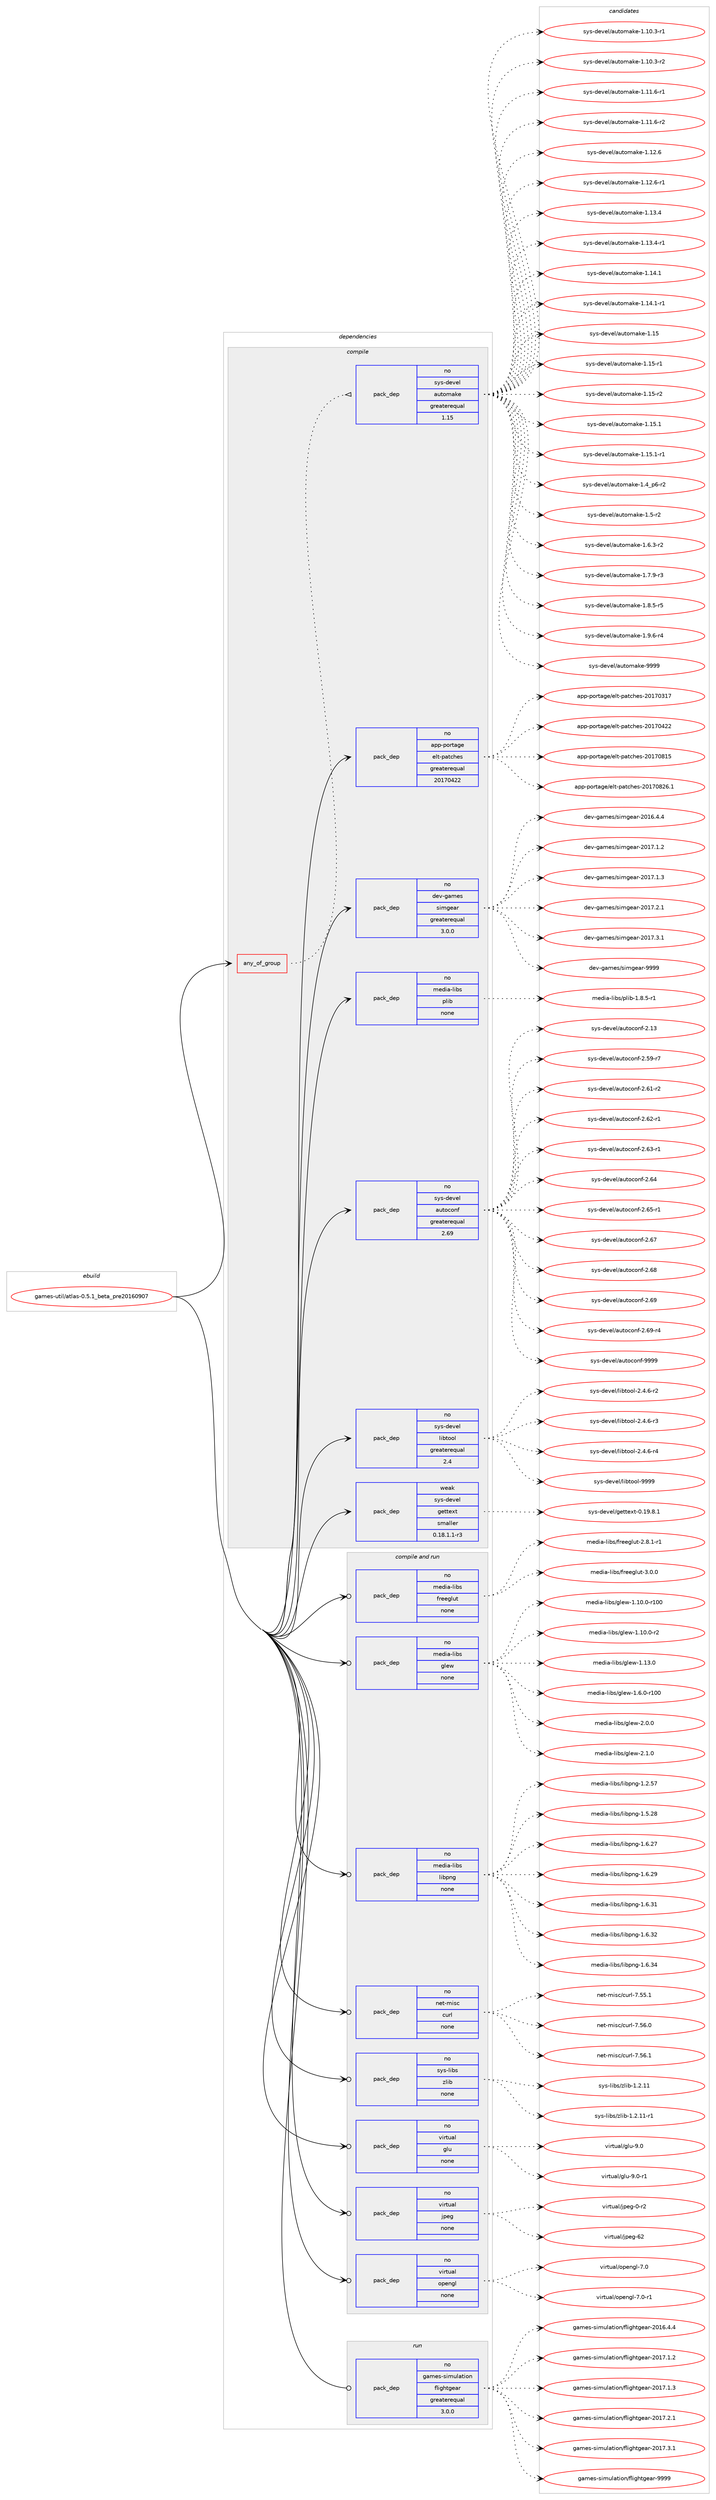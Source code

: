 digraph prolog {

# *************
# Graph options
# *************

newrank=true;
concentrate=true;
compound=true;
graph [rankdir=LR,fontname=Helvetica,fontsize=10,ranksep=1.5];#, ranksep=2.5, nodesep=0.2];
edge  [arrowhead=vee];
node  [fontname=Helvetica,fontsize=10];

# **********
# The ebuild
# **********

subgraph cluster_leftcol {
color=gray;
rank=same;
label=<<i>ebuild</i>>;
id [label="games-util/atlas-0.5.1_beta_pre20160907", color=red, width=4, href="../games-util/atlas-0.5.1_beta_pre20160907.svg"];
}

# ****************
# The dependencies
# ****************

subgraph cluster_midcol {
color=gray;
label=<<i>dependencies</i>>;
subgraph cluster_compile {
fillcolor="#eeeeee";
style=filled;
label=<<i>compile</i>>;
subgraph any4721 {
dependency305083 [label=<<TABLE BORDER="0" CELLBORDER="1" CELLSPACING="0" CELLPADDING="4"><TR><TD CELLPADDING="10">any_of_group</TD></TR></TABLE>>, shape=none, color=red];subgraph pack219055 {
dependency305084 [label=<<TABLE BORDER="0" CELLBORDER="1" CELLSPACING="0" CELLPADDING="4" WIDTH="220"><TR><TD ROWSPAN="6" CELLPADDING="30">pack_dep</TD></TR><TR><TD WIDTH="110">no</TD></TR><TR><TD>sys-devel</TD></TR><TR><TD>automake</TD></TR><TR><TD>greaterequal</TD></TR><TR><TD>1.15</TD></TR></TABLE>>, shape=none, color=blue];
}
dependency305083:e -> dependency305084:w [weight=20,style="dotted",arrowhead="oinv"];
}
id:e -> dependency305083:w [weight=20,style="solid",arrowhead="vee"];
subgraph pack219056 {
dependency305085 [label=<<TABLE BORDER="0" CELLBORDER="1" CELLSPACING="0" CELLPADDING="4" WIDTH="220"><TR><TD ROWSPAN="6" CELLPADDING="30">pack_dep</TD></TR><TR><TD WIDTH="110">no</TD></TR><TR><TD>app-portage</TD></TR><TR><TD>elt-patches</TD></TR><TR><TD>greaterequal</TD></TR><TR><TD>20170422</TD></TR></TABLE>>, shape=none, color=blue];
}
id:e -> dependency305085:w [weight=20,style="solid",arrowhead="vee"];
subgraph pack219057 {
dependency305086 [label=<<TABLE BORDER="0" CELLBORDER="1" CELLSPACING="0" CELLPADDING="4" WIDTH="220"><TR><TD ROWSPAN="6" CELLPADDING="30">pack_dep</TD></TR><TR><TD WIDTH="110">no</TD></TR><TR><TD>dev-games</TD></TR><TR><TD>simgear</TD></TR><TR><TD>greaterequal</TD></TR><TR><TD>3.0.0</TD></TR></TABLE>>, shape=none, color=blue];
}
id:e -> dependency305086:w [weight=20,style="solid",arrowhead="vee"];
subgraph pack219058 {
dependency305087 [label=<<TABLE BORDER="0" CELLBORDER="1" CELLSPACING="0" CELLPADDING="4" WIDTH="220"><TR><TD ROWSPAN="6" CELLPADDING="30">pack_dep</TD></TR><TR><TD WIDTH="110">no</TD></TR><TR><TD>media-libs</TD></TR><TR><TD>plib</TD></TR><TR><TD>none</TD></TR><TR><TD></TD></TR></TABLE>>, shape=none, color=blue];
}
id:e -> dependency305087:w [weight=20,style="solid",arrowhead="vee"];
subgraph pack219059 {
dependency305088 [label=<<TABLE BORDER="0" CELLBORDER="1" CELLSPACING="0" CELLPADDING="4" WIDTH="220"><TR><TD ROWSPAN="6" CELLPADDING="30">pack_dep</TD></TR><TR><TD WIDTH="110">no</TD></TR><TR><TD>sys-devel</TD></TR><TR><TD>autoconf</TD></TR><TR><TD>greaterequal</TD></TR><TR><TD>2.69</TD></TR></TABLE>>, shape=none, color=blue];
}
id:e -> dependency305088:w [weight=20,style="solid",arrowhead="vee"];
subgraph pack219060 {
dependency305089 [label=<<TABLE BORDER="0" CELLBORDER="1" CELLSPACING="0" CELLPADDING="4" WIDTH="220"><TR><TD ROWSPAN="6" CELLPADDING="30">pack_dep</TD></TR><TR><TD WIDTH="110">no</TD></TR><TR><TD>sys-devel</TD></TR><TR><TD>libtool</TD></TR><TR><TD>greaterequal</TD></TR><TR><TD>2.4</TD></TR></TABLE>>, shape=none, color=blue];
}
id:e -> dependency305089:w [weight=20,style="solid",arrowhead="vee"];
subgraph pack219061 {
dependency305090 [label=<<TABLE BORDER="0" CELLBORDER="1" CELLSPACING="0" CELLPADDING="4" WIDTH="220"><TR><TD ROWSPAN="6" CELLPADDING="30">pack_dep</TD></TR><TR><TD WIDTH="110">weak</TD></TR><TR><TD>sys-devel</TD></TR><TR><TD>gettext</TD></TR><TR><TD>smaller</TD></TR><TR><TD>0.18.1.1-r3</TD></TR></TABLE>>, shape=none, color=blue];
}
id:e -> dependency305090:w [weight=20,style="solid",arrowhead="vee"];
}
subgraph cluster_compileandrun {
fillcolor="#eeeeee";
style=filled;
label=<<i>compile and run</i>>;
subgraph pack219062 {
dependency305091 [label=<<TABLE BORDER="0" CELLBORDER="1" CELLSPACING="0" CELLPADDING="4" WIDTH="220"><TR><TD ROWSPAN="6" CELLPADDING="30">pack_dep</TD></TR><TR><TD WIDTH="110">no</TD></TR><TR><TD>media-libs</TD></TR><TR><TD>freeglut</TD></TR><TR><TD>none</TD></TR><TR><TD></TD></TR></TABLE>>, shape=none, color=blue];
}
id:e -> dependency305091:w [weight=20,style="solid",arrowhead="odotvee"];
subgraph pack219063 {
dependency305092 [label=<<TABLE BORDER="0" CELLBORDER="1" CELLSPACING="0" CELLPADDING="4" WIDTH="220"><TR><TD ROWSPAN="6" CELLPADDING="30">pack_dep</TD></TR><TR><TD WIDTH="110">no</TD></TR><TR><TD>media-libs</TD></TR><TR><TD>glew</TD></TR><TR><TD>none</TD></TR><TR><TD></TD></TR></TABLE>>, shape=none, color=blue];
}
id:e -> dependency305092:w [weight=20,style="solid",arrowhead="odotvee"];
subgraph pack219064 {
dependency305093 [label=<<TABLE BORDER="0" CELLBORDER="1" CELLSPACING="0" CELLPADDING="4" WIDTH="220"><TR><TD ROWSPAN="6" CELLPADDING="30">pack_dep</TD></TR><TR><TD WIDTH="110">no</TD></TR><TR><TD>media-libs</TD></TR><TR><TD>libpng</TD></TR><TR><TD>none</TD></TR><TR><TD></TD></TR></TABLE>>, shape=none, color=blue];
}
id:e -> dependency305093:w [weight=20,style="solid",arrowhead="odotvee"];
subgraph pack219065 {
dependency305094 [label=<<TABLE BORDER="0" CELLBORDER="1" CELLSPACING="0" CELLPADDING="4" WIDTH="220"><TR><TD ROWSPAN="6" CELLPADDING="30">pack_dep</TD></TR><TR><TD WIDTH="110">no</TD></TR><TR><TD>net-misc</TD></TR><TR><TD>curl</TD></TR><TR><TD>none</TD></TR><TR><TD></TD></TR></TABLE>>, shape=none, color=blue];
}
id:e -> dependency305094:w [weight=20,style="solid",arrowhead="odotvee"];
subgraph pack219066 {
dependency305095 [label=<<TABLE BORDER="0" CELLBORDER="1" CELLSPACING="0" CELLPADDING="4" WIDTH="220"><TR><TD ROWSPAN="6" CELLPADDING="30">pack_dep</TD></TR><TR><TD WIDTH="110">no</TD></TR><TR><TD>sys-libs</TD></TR><TR><TD>zlib</TD></TR><TR><TD>none</TD></TR><TR><TD></TD></TR></TABLE>>, shape=none, color=blue];
}
id:e -> dependency305095:w [weight=20,style="solid",arrowhead="odotvee"];
subgraph pack219067 {
dependency305096 [label=<<TABLE BORDER="0" CELLBORDER="1" CELLSPACING="0" CELLPADDING="4" WIDTH="220"><TR><TD ROWSPAN="6" CELLPADDING="30">pack_dep</TD></TR><TR><TD WIDTH="110">no</TD></TR><TR><TD>virtual</TD></TR><TR><TD>glu</TD></TR><TR><TD>none</TD></TR><TR><TD></TD></TR></TABLE>>, shape=none, color=blue];
}
id:e -> dependency305096:w [weight=20,style="solid",arrowhead="odotvee"];
subgraph pack219068 {
dependency305097 [label=<<TABLE BORDER="0" CELLBORDER="1" CELLSPACING="0" CELLPADDING="4" WIDTH="220"><TR><TD ROWSPAN="6" CELLPADDING="30">pack_dep</TD></TR><TR><TD WIDTH="110">no</TD></TR><TR><TD>virtual</TD></TR><TR><TD>jpeg</TD></TR><TR><TD>none</TD></TR><TR><TD></TD></TR></TABLE>>, shape=none, color=blue];
}
id:e -> dependency305097:w [weight=20,style="solid",arrowhead="odotvee"];
subgraph pack219069 {
dependency305098 [label=<<TABLE BORDER="0" CELLBORDER="1" CELLSPACING="0" CELLPADDING="4" WIDTH="220"><TR><TD ROWSPAN="6" CELLPADDING="30">pack_dep</TD></TR><TR><TD WIDTH="110">no</TD></TR><TR><TD>virtual</TD></TR><TR><TD>opengl</TD></TR><TR><TD>none</TD></TR><TR><TD></TD></TR></TABLE>>, shape=none, color=blue];
}
id:e -> dependency305098:w [weight=20,style="solid",arrowhead="odotvee"];
}
subgraph cluster_run {
fillcolor="#eeeeee";
style=filled;
label=<<i>run</i>>;
subgraph pack219070 {
dependency305099 [label=<<TABLE BORDER="0" CELLBORDER="1" CELLSPACING="0" CELLPADDING="4" WIDTH="220"><TR><TD ROWSPAN="6" CELLPADDING="30">pack_dep</TD></TR><TR><TD WIDTH="110">no</TD></TR><TR><TD>games-simulation</TD></TR><TR><TD>flightgear</TD></TR><TR><TD>greaterequal</TD></TR><TR><TD>3.0.0</TD></TR></TABLE>>, shape=none, color=blue];
}
id:e -> dependency305099:w [weight=20,style="solid",arrowhead="odot"];
}
}

# **************
# The candidates
# **************

subgraph cluster_choices {
rank=same;
color=gray;
label=<<i>candidates</i>>;

subgraph choice219055 {
color=black;
nodesep=1;
choice11512111545100101118101108479711711611110997107101454946494846514511449 [label="sys-devel/automake-1.10.3-r1", color=red, width=4,href="../sys-devel/automake-1.10.3-r1.svg"];
choice11512111545100101118101108479711711611110997107101454946494846514511450 [label="sys-devel/automake-1.10.3-r2", color=red, width=4,href="../sys-devel/automake-1.10.3-r2.svg"];
choice11512111545100101118101108479711711611110997107101454946494946544511449 [label="sys-devel/automake-1.11.6-r1", color=red, width=4,href="../sys-devel/automake-1.11.6-r1.svg"];
choice11512111545100101118101108479711711611110997107101454946494946544511450 [label="sys-devel/automake-1.11.6-r2", color=red, width=4,href="../sys-devel/automake-1.11.6-r2.svg"];
choice1151211154510010111810110847971171161111099710710145494649504654 [label="sys-devel/automake-1.12.6", color=red, width=4,href="../sys-devel/automake-1.12.6.svg"];
choice11512111545100101118101108479711711611110997107101454946495046544511449 [label="sys-devel/automake-1.12.6-r1", color=red, width=4,href="../sys-devel/automake-1.12.6-r1.svg"];
choice1151211154510010111810110847971171161111099710710145494649514652 [label="sys-devel/automake-1.13.4", color=red, width=4,href="../sys-devel/automake-1.13.4.svg"];
choice11512111545100101118101108479711711611110997107101454946495146524511449 [label="sys-devel/automake-1.13.4-r1", color=red, width=4,href="../sys-devel/automake-1.13.4-r1.svg"];
choice1151211154510010111810110847971171161111099710710145494649524649 [label="sys-devel/automake-1.14.1", color=red, width=4,href="../sys-devel/automake-1.14.1.svg"];
choice11512111545100101118101108479711711611110997107101454946495246494511449 [label="sys-devel/automake-1.14.1-r1", color=red, width=4,href="../sys-devel/automake-1.14.1-r1.svg"];
choice115121115451001011181011084797117116111109971071014549464953 [label="sys-devel/automake-1.15", color=red, width=4,href="../sys-devel/automake-1.15.svg"];
choice1151211154510010111810110847971171161111099710710145494649534511449 [label="sys-devel/automake-1.15-r1", color=red, width=4,href="../sys-devel/automake-1.15-r1.svg"];
choice1151211154510010111810110847971171161111099710710145494649534511450 [label="sys-devel/automake-1.15-r2", color=red, width=4,href="../sys-devel/automake-1.15-r2.svg"];
choice1151211154510010111810110847971171161111099710710145494649534649 [label="sys-devel/automake-1.15.1", color=red, width=4,href="../sys-devel/automake-1.15.1.svg"];
choice11512111545100101118101108479711711611110997107101454946495346494511449 [label="sys-devel/automake-1.15.1-r1", color=red, width=4,href="../sys-devel/automake-1.15.1-r1.svg"];
choice115121115451001011181011084797117116111109971071014549465295112544511450 [label="sys-devel/automake-1.4_p6-r2", color=red, width=4,href="../sys-devel/automake-1.4_p6-r2.svg"];
choice11512111545100101118101108479711711611110997107101454946534511450 [label="sys-devel/automake-1.5-r2", color=red, width=4,href="../sys-devel/automake-1.5-r2.svg"];
choice115121115451001011181011084797117116111109971071014549465446514511450 [label="sys-devel/automake-1.6.3-r2", color=red, width=4,href="../sys-devel/automake-1.6.3-r2.svg"];
choice115121115451001011181011084797117116111109971071014549465546574511451 [label="sys-devel/automake-1.7.9-r3", color=red, width=4,href="../sys-devel/automake-1.7.9-r3.svg"];
choice115121115451001011181011084797117116111109971071014549465646534511453 [label="sys-devel/automake-1.8.5-r5", color=red, width=4,href="../sys-devel/automake-1.8.5-r5.svg"];
choice115121115451001011181011084797117116111109971071014549465746544511452 [label="sys-devel/automake-1.9.6-r4", color=red, width=4,href="../sys-devel/automake-1.9.6-r4.svg"];
choice115121115451001011181011084797117116111109971071014557575757 [label="sys-devel/automake-9999", color=red, width=4,href="../sys-devel/automake-9999.svg"];
dependency305084:e -> choice11512111545100101118101108479711711611110997107101454946494846514511449:w [style=dotted,weight="100"];
dependency305084:e -> choice11512111545100101118101108479711711611110997107101454946494846514511450:w [style=dotted,weight="100"];
dependency305084:e -> choice11512111545100101118101108479711711611110997107101454946494946544511449:w [style=dotted,weight="100"];
dependency305084:e -> choice11512111545100101118101108479711711611110997107101454946494946544511450:w [style=dotted,weight="100"];
dependency305084:e -> choice1151211154510010111810110847971171161111099710710145494649504654:w [style=dotted,weight="100"];
dependency305084:e -> choice11512111545100101118101108479711711611110997107101454946495046544511449:w [style=dotted,weight="100"];
dependency305084:e -> choice1151211154510010111810110847971171161111099710710145494649514652:w [style=dotted,weight="100"];
dependency305084:e -> choice11512111545100101118101108479711711611110997107101454946495146524511449:w [style=dotted,weight="100"];
dependency305084:e -> choice1151211154510010111810110847971171161111099710710145494649524649:w [style=dotted,weight="100"];
dependency305084:e -> choice11512111545100101118101108479711711611110997107101454946495246494511449:w [style=dotted,weight="100"];
dependency305084:e -> choice115121115451001011181011084797117116111109971071014549464953:w [style=dotted,weight="100"];
dependency305084:e -> choice1151211154510010111810110847971171161111099710710145494649534511449:w [style=dotted,weight="100"];
dependency305084:e -> choice1151211154510010111810110847971171161111099710710145494649534511450:w [style=dotted,weight="100"];
dependency305084:e -> choice1151211154510010111810110847971171161111099710710145494649534649:w [style=dotted,weight="100"];
dependency305084:e -> choice11512111545100101118101108479711711611110997107101454946495346494511449:w [style=dotted,weight="100"];
dependency305084:e -> choice115121115451001011181011084797117116111109971071014549465295112544511450:w [style=dotted,weight="100"];
dependency305084:e -> choice11512111545100101118101108479711711611110997107101454946534511450:w [style=dotted,weight="100"];
dependency305084:e -> choice115121115451001011181011084797117116111109971071014549465446514511450:w [style=dotted,weight="100"];
dependency305084:e -> choice115121115451001011181011084797117116111109971071014549465546574511451:w [style=dotted,weight="100"];
dependency305084:e -> choice115121115451001011181011084797117116111109971071014549465646534511453:w [style=dotted,weight="100"];
dependency305084:e -> choice115121115451001011181011084797117116111109971071014549465746544511452:w [style=dotted,weight="100"];
dependency305084:e -> choice115121115451001011181011084797117116111109971071014557575757:w [style=dotted,weight="100"];
}
subgraph choice219056 {
color=black;
nodesep=1;
choice97112112451121111141169710310147101108116451129711699104101115455048495548514955 [label="app-portage/elt-patches-20170317", color=red, width=4,href="../app-portage/elt-patches-20170317.svg"];
choice97112112451121111141169710310147101108116451129711699104101115455048495548525050 [label="app-portage/elt-patches-20170422", color=red, width=4,href="../app-portage/elt-patches-20170422.svg"];
choice97112112451121111141169710310147101108116451129711699104101115455048495548564953 [label="app-portage/elt-patches-20170815", color=red, width=4,href="../app-portage/elt-patches-20170815.svg"];
choice971121124511211111411697103101471011081164511297116991041011154550484955485650544649 [label="app-portage/elt-patches-20170826.1", color=red, width=4,href="../app-portage/elt-patches-20170826.1.svg"];
dependency305085:e -> choice97112112451121111141169710310147101108116451129711699104101115455048495548514955:w [style=dotted,weight="100"];
dependency305085:e -> choice97112112451121111141169710310147101108116451129711699104101115455048495548525050:w [style=dotted,weight="100"];
dependency305085:e -> choice97112112451121111141169710310147101108116451129711699104101115455048495548564953:w [style=dotted,weight="100"];
dependency305085:e -> choice971121124511211111411697103101471011081164511297116991041011154550484955485650544649:w [style=dotted,weight="100"];
}
subgraph choice219057 {
color=black;
nodesep=1;
choice10010111845103971091011154711510510910310197114455048495446524652 [label="dev-games/simgear-2016.4.4", color=red, width=4,href="../dev-games/simgear-2016.4.4.svg"];
choice10010111845103971091011154711510510910310197114455048495546494650 [label="dev-games/simgear-2017.1.2", color=red, width=4,href="../dev-games/simgear-2017.1.2.svg"];
choice10010111845103971091011154711510510910310197114455048495546494651 [label="dev-games/simgear-2017.1.3", color=red, width=4,href="../dev-games/simgear-2017.1.3.svg"];
choice10010111845103971091011154711510510910310197114455048495546504649 [label="dev-games/simgear-2017.2.1", color=red, width=4,href="../dev-games/simgear-2017.2.1.svg"];
choice10010111845103971091011154711510510910310197114455048495546514649 [label="dev-games/simgear-2017.3.1", color=red, width=4,href="../dev-games/simgear-2017.3.1.svg"];
choice100101118451039710910111547115105109103101971144557575757 [label="dev-games/simgear-9999", color=red, width=4,href="../dev-games/simgear-9999.svg"];
dependency305086:e -> choice10010111845103971091011154711510510910310197114455048495446524652:w [style=dotted,weight="100"];
dependency305086:e -> choice10010111845103971091011154711510510910310197114455048495546494650:w [style=dotted,weight="100"];
dependency305086:e -> choice10010111845103971091011154711510510910310197114455048495546494651:w [style=dotted,weight="100"];
dependency305086:e -> choice10010111845103971091011154711510510910310197114455048495546504649:w [style=dotted,weight="100"];
dependency305086:e -> choice10010111845103971091011154711510510910310197114455048495546514649:w [style=dotted,weight="100"];
dependency305086:e -> choice100101118451039710910111547115105109103101971144557575757:w [style=dotted,weight="100"];
}
subgraph choice219058 {
color=black;
nodesep=1;
choice10910110010597451081059811547112108105984549465646534511449 [label="media-libs/plib-1.8.5-r1", color=red, width=4,href="../media-libs/plib-1.8.5-r1.svg"];
dependency305087:e -> choice10910110010597451081059811547112108105984549465646534511449:w [style=dotted,weight="100"];
}
subgraph choice219059 {
color=black;
nodesep=1;
choice115121115451001011181011084797117116111991111101024550464951 [label="sys-devel/autoconf-2.13", color=red, width=4,href="../sys-devel/autoconf-2.13.svg"];
choice1151211154510010111810110847971171161119911111010245504653574511455 [label="sys-devel/autoconf-2.59-r7", color=red, width=4,href="../sys-devel/autoconf-2.59-r7.svg"];
choice1151211154510010111810110847971171161119911111010245504654494511450 [label="sys-devel/autoconf-2.61-r2", color=red, width=4,href="../sys-devel/autoconf-2.61-r2.svg"];
choice1151211154510010111810110847971171161119911111010245504654504511449 [label="sys-devel/autoconf-2.62-r1", color=red, width=4,href="../sys-devel/autoconf-2.62-r1.svg"];
choice1151211154510010111810110847971171161119911111010245504654514511449 [label="sys-devel/autoconf-2.63-r1", color=red, width=4,href="../sys-devel/autoconf-2.63-r1.svg"];
choice115121115451001011181011084797117116111991111101024550465452 [label="sys-devel/autoconf-2.64", color=red, width=4,href="../sys-devel/autoconf-2.64.svg"];
choice1151211154510010111810110847971171161119911111010245504654534511449 [label="sys-devel/autoconf-2.65-r1", color=red, width=4,href="../sys-devel/autoconf-2.65-r1.svg"];
choice115121115451001011181011084797117116111991111101024550465455 [label="sys-devel/autoconf-2.67", color=red, width=4,href="../sys-devel/autoconf-2.67.svg"];
choice115121115451001011181011084797117116111991111101024550465456 [label="sys-devel/autoconf-2.68", color=red, width=4,href="../sys-devel/autoconf-2.68.svg"];
choice115121115451001011181011084797117116111991111101024550465457 [label="sys-devel/autoconf-2.69", color=red, width=4,href="../sys-devel/autoconf-2.69.svg"];
choice1151211154510010111810110847971171161119911111010245504654574511452 [label="sys-devel/autoconf-2.69-r4", color=red, width=4,href="../sys-devel/autoconf-2.69-r4.svg"];
choice115121115451001011181011084797117116111991111101024557575757 [label="sys-devel/autoconf-9999", color=red, width=4,href="../sys-devel/autoconf-9999.svg"];
dependency305088:e -> choice115121115451001011181011084797117116111991111101024550464951:w [style=dotted,weight="100"];
dependency305088:e -> choice1151211154510010111810110847971171161119911111010245504653574511455:w [style=dotted,weight="100"];
dependency305088:e -> choice1151211154510010111810110847971171161119911111010245504654494511450:w [style=dotted,weight="100"];
dependency305088:e -> choice1151211154510010111810110847971171161119911111010245504654504511449:w [style=dotted,weight="100"];
dependency305088:e -> choice1151211154510010111810110847971171161119911111010245504654514511449:w [style=dotted,weight="100"];
dependency305088:e -> choice115121115451001011181011084797117116111991111101024550465452:w [style=dotted,weight="100"];
dependency305088:e -> choice1151211154510010111810110847971171161119911111010245504654534511449:w [style=dotted,weight="100"];
dependency305088:e -> choice115121115451001011181011084797117116111991111101024550465455:w [style=dotted,weight="100"];
dependency305088:e -> choice115121115451001011181011084797117116111991111101024550465456:w [style=dotted,weight="100"];
dependency305088:e -> choice115121115451001011181011084797117116111991111101024550465457:w [style=dotted,weight="100"];
dependency305088:e -> choice1151211154510010111810110847971171161119911111010245504654574511452:w [style=dotted,weight="100"];
dependency305088:e -> choice115121115451001011181011084797117116111991111101024557575757:w [style=dotted,weight="100"];
}
subgraph choice219060 {
color=black;
nodesep=1;
choice1151211154510010111810110847108105981161111111084550465246544511450 [label="sys-devel/libtool-2.4.6-r2", color=red, width=4,href="../sys-devel/libtool-2.4.6-r2.svg"];
choice1151211154510010111810110847108105981161111111084550465246544511451 [label="sys-devel/libtool-2.4.6-r3", color=red, width=4,href="../sys-devel/libtool-2.4.6-r3.svg"];
choice1151211154510010111810110847108105981161111111084550465246544511452 [label="sys-devel/libtool-2.4.6-r4", color=red, width=4,href="../sys-devel/libtool-2.4.6-r4.svg"];
choice1151211154510010111810110847108105981161111111084557575757 [label="sys-devel/libtool-9999", color=red, width=4,href="../sys-devel/libtool-9999.svg"];
dependency305089:e -> choice1151211154510010111810110847108105981161111111084550465246544511450:w [style=dotted,weight="100"];
dependency305089:e -> choice1151211154510010111810110847108105981161111111084550465246544511451:w [style=dotted,weight="100"];
dependency305089:e -> choice1151211154510010111810110847108105981161111111084550465246544511452:w [style=dotted,weight="100"];
dependency305089:e -> choice1151211154510010111810110847108105981161111111084557575757:w [style=dotted,weight="100"];
}
subgraph choice219061 {
color=black;
nodesep=1;
choice1151211154510010111810110847103101116116101120116454846495746564649 [label="sys-devel/gettext-0.19.8.1", color=red, width=4,href="../sys-devel/gettext-0.19.8.1.svg"];
dependency305090:e -> choice1151211154510010111810110847103101116116101120116454846495746564649:w [style=dotted,weight="100"];
}
subgraph choice219062 {
color=black;
nodesep=1;
choice109101100105974510810598115471021141011011031081171164550465646494511449 [label="media-libs/freeglut-2.8.1-r1", color=red, width=4,href="../media-libs/freeglut-2.8.1-r1.svg"];
choice10910110010597451081059811547102114101101103108117116455146484648 [label="media-libs/freeglut-3.0.0", color=red, width=4,href="../media-libs/freeglut-3.0.0.svg"];
dependency305091:e -> choice109101100105974510810598115471021141011011031081171164550465646494511449:w [style=dotted,weight="100"];
dependency305091:e -> choice10910110010597451081059811547102114101101103108117116455146484648:w [style=dotted,weight="100"];
}
subgraph choice219063 {
color=black;
nodesep=1;
choice109101100105974510810598115471031081011194549464948464845114494848 [label="media-libs/glew-1.10.0-r100", color=red, width=4,href="../media-libs/glew-1.10.0-r100.svg"];
choice10910110010597451081059811547103108101119454946494846484511450 [label="media-libs/glew-1.10.0-r2", color=red, width=4,href="../media-libs/glew-1.10.0-r2.svg"];
choice1091011001059745108105981154710310810111945494649514648 [label="media-libs/glew-1.13.0", color=red, width=4,href="../media-libs/glew-1.13.0.svg"];
choice1091011001059745108105981154710310810111945494654464845114494848 [label="media-libs/glew-1.6.0-r100", color=red, width=4,href="../media-libs/glew-1.6.0-r100.svg"];
choice10910110010597451081059811547103108101119455046484648 [label="media-libs/glew-2.0.0", color=red, width=4,href="../media-libs/glew-2.0.0.svg"];
choice10910110010597451081059811547103108101119455046494648 [label="media-libs/glew-2.1.0", color=red, width=4,href="../media-libs/glew-2.1.0.svg"];
dependency305092:e -> choice109101100105974510810598115471031081011194549464948464845114494848:w [style=dotted,weight="100"];
dependency305092:e -> choice10910110010597451081059811547103108101119454946494846484511450:w [style=dotted,weight="100"];
dependency305092:e -> choice1091011001059745108105981154710310810111945494649514648:w [style=dotted,weight="100"];
dependency305092:e -> choice1091011001059745108105981154710310810111945494654464845114494848:w [style=dotted,weight="100"];
dependency305092:e -> choice10910110010597451081059811547103108101119455046484648:w [style=dotted,weight="100"];
dependency305092:e -> choice10910110010597451081059811547103108101119455046494648:w [style=dotted,weight="100"];
}
subgraph choice219064 {
color=black;
nodesep=1;
choice109101100105974510810598115471081059811211010345494650465355 [label="media-libs/libpng-1.2.57", color=red, width=4,href="../media-libs/libpng-1.2.57.svg"];
choice109101100105974510810598115471081059811211010345494653465056 [label="media-libs/libpng-1.5.28", color=red, width=4,href="../media-libs/libpng-1.5.28.svg"];
choice109101100105974510810598115471081059811211010345494654465055 [label="media-libs/libpng-1.6.27", color=red, width=4,href="../media-libs/libpng-1.6.27.svg"];
choice109101100105974510810598115471081059811211010345494654465057 [label="media-libs/libpng-1.6.29", color=red, width=4,href="../media-libs/libpng-1.6.29.svg"];
choice109101100105974510810598115471081059811211010345494654465149 [label="media-libs/libpng-1.6.31", color=red, width=4,href="../media-libs/libpng-1.6.31.svg"];
choice109101100105974510810598115471081059811211010345494654465150 [label="media-libs/libpng-1.6.32", color=red, width=4,href="../media-libs/libpng-1.6.32.svg"];
choice109101100105974510810598115471081059811211010345494654465152 [label="media-libs/libpng-1.6.34", color=red, width=4,href="../media-libs/libpng-1.6.34.svg"];
dependency305093:e -> choice109101100105974510810598115471081059811211010345494650465355:w [style=dotted,weight="100"];
dependency305093:e -> choice109101100105974510810598115471081059811211010345494653465056:w [style=dotted,weight="100"];
dependency305093:e -> choice109101100105974510810598115471081059811211010345494654465055:w [style=dotted,weight="100"];
dependency305093:e -> choice109101100105974510810598115471081059811211010345494654465057:w [style=dotted,weight="100"];
dependency305093:e -> choice109101100105974510810598115471081059811211010345494654465149:w [style=dotted,weight="100"];
dependency305093:e -> choice109101100105974510810598115471081059811211010345494654465150:w [style=dotted,weight="100"];
dependency305093:e -> choice109101100105974510810598115471081059811211010345494654465152:w [style=dotted,weight="100"];
}
subgraph choice219065 {
color=black;
nodesep=1;
choice1101011164510910511599479911711410845554653534649 [label="net-misc/curl-7.55.1", color=red, width=4,href="../net-misc/curl-7.55.1.svg"];
choice1101011164510910511599479911711410845554653544648 [label="net-misc/curl-7.56.0", color=red, width=4,href="../net-misc/curl-7.56.0.svg"];
choice1101011164510910511599479911711410845554653544649 [label="net-misc/curl-7.56.1", color=red, width=4,href="../net-misc/curl-7.56.1.svg"];
dependency305094:e -> choice1101011164510910511599479911711410845554653534649:w [style=dotted,weight="100"];
dependency305094:e -> choice1101011164510910511599479911711410845554653544648:w [style=dotted,weight="100"];
dependency305094:e -> choice1101011164510910511599479911711410845554653544649:w [style=dotted,weight="100"];
}
subgraph choice219066 {
color=black;
nodesep=1;
choice1151211154510810598115471221081059845494650464949 [label="sys-libs/zlib-1.2.11", color=red, width=4,href="../sys-libs/zlib-1.2.11.svg"];
choice11512111545108105981154712210810598454946504649494511449 [label="sys-libs/zlib-1.2.11-r1", color=red, width=4,href="../sys-libs/zlib-1.2.11-r1.svg"];
dependency305095:e -> choice1151211154510810598115471221081059845494650464949:w [style=dotted,weight="100"];
dependency305095:e -> choice11512111545108105981154712210810598454946504649494511449:w [style=dotted,weight="100"];
}
subgraph choice219067 {
color=black;
nodesep=1;
choice118105114116117971084710310811745574648 [label="virtual/glu-9.0", color=red, width=4,href="../virtual/glu-9.0.svg"];
choice1181051141161179710847103108117455746484511449 [label="virtual/glu-9.0-r1", color=red, width=4,href="../virtual/glu-9.0-r1.svg"];
dependency305096:e -> choice118105114116117971084710310811745574648:w [style=dotted,weight="100"];
dependency305096:e -> choice1181051141161179710847103108117455746484511449:w [style=dotted,weight="100"];
}
subgraph choice219068 {
color=black;
nodesep=1;
choice118105114116117971084710611210110345484511450 [label="virtual/jpeg-0-r2", color=red, width=4,href="../virtual/jpeg-0-r2.svg"];
choice1181051141161179710847106112101103455450 [label="virtual/jpeg-62", color=red, width=4,href="../virtual/jpeg-62.svg"];
dependency305097:e -> choice118105114116117971084710611210110345484511450:w [style=dotted,weight="100"];
dependency305097:e -> choice1181051141161179710847106112101103455450:w [style=dotted,weight="100"];
}
subgraph choice219069 {
color=black;
nodesep=1;
choice118105114116117971084711111210111010310845554648 [label="virtual/opengl-7.0", color=red, width=4,href="../virtual/opengl-7.0.svg"];
choice1181051141161179710847111112101110103108455546484511449 [label="virtual/opengl-7.0-r1", color=red, width=4,href="../virtual/opengl-7.0-r1.svg"];
dependency305098:e -> choice118105114116117971084711111210111010310845554648:w [style=dotted,weight="100"];
dependency305098:e -> choice1181051141161179710847111112101110103108455546484511449:w [style=dotted,weight="100"];
}
subgraph choice219070 {
color=black;
nodesep=1;
choice1039710910111545115105109117108971161051111104710210810510310411610310197114455048495446524652 [label="games-simulation/flightgear-2016.4.4", color=red, width=4,href="../games-simulation/flightgear-2016.4.4.svg"];
choice1039710910111545115105109117108971161051111104710210810510310411610310197114455048495546494650 [label="games-simulation/flightgear-2017.1.2", color=red, width=4,href="../games-simulation/flightgear-2017.1.2.svg"];
choice1039710910111545115105109117108971161051111104710210810510310411610310197114455048495546494651 [label="games-simulation/flightgear-2017.1.3", color=red, width=4,href="../games-simulation/flightgear-2017.1.3.svg"];
choice1039710910111545115105109117108971161051111104710210810510310411610310197114455048495546504649 [label="games-simulation/flightgear-2017.2.1", color=red, width=4,href="../games-simulation/flightgear-2017.2.1.svg"];
choice1039710910111545115105109117108971161051111104710210810510310411610310197114455048495546514649 [label="games-simulation/flightgear-2017.3.1", color=red, width=4,href="../games-simulation/flightgear-2017.3.1.svg"];
choice10397109101115451151051091171089711610511111047102108105103104116103101971144557575757 [label="games-simulation/flightgear-9999", color=red, width=4,href="../games-simulation/flightgear-9999.svg"];
dependency305099:e -> choice1039710910111545115105109117108971161051111104710210810510310411610310197114455048495446524652:w [style=dotted,weight="100"];
dependency305099:e -> choice1039710910111545115105109117108971161051111104710210810510310411610310197114455048495546494650:w [style=dotted,weight="100"];
dependency305099:e -> choice1039710910111545115105109117108971161051111104710210810510310411610310197114455048495546494651:w [style=dotted,weight="100"];
dependency305099:e -> choice1039710910111545115105109117108971161051111104710210810510310411610310197114455048495546504649:w [style=dotted,weight="100"];
dependency305099:e -> choice1039710910111545115105109117108971161051111104710210810510310411610310197114455048495546514649:w [style=dotted,weight="100"];
dependency305099:e -> choice10397109101115451151051091171089711610511111047102108105103104116103101971144557575757:w [style=dotted,weight="100"];
}
}

}
